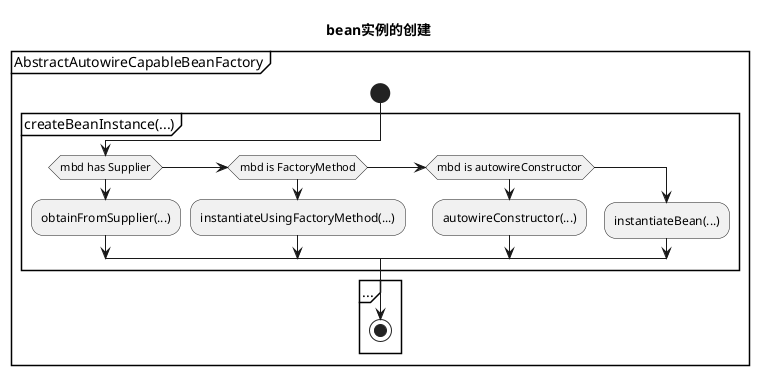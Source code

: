 @startuml
title bean实例的创建
group AbstractAutowireCapableBeanFactory
start
partition createBeanInstance(...) {

  if (mbd has Supplier) then
    :obtainFromSupplier(...);
  elseif (mbd is FactoryMethod) then
    :instantiateUsingFactoryMethod(...);
  elseif (mbd is autowireConstructor) then
    :autowireConstructor(...);
  else
    :instantiateBean(...);
  endif
}
partition ... {
  stop
}
@enduml